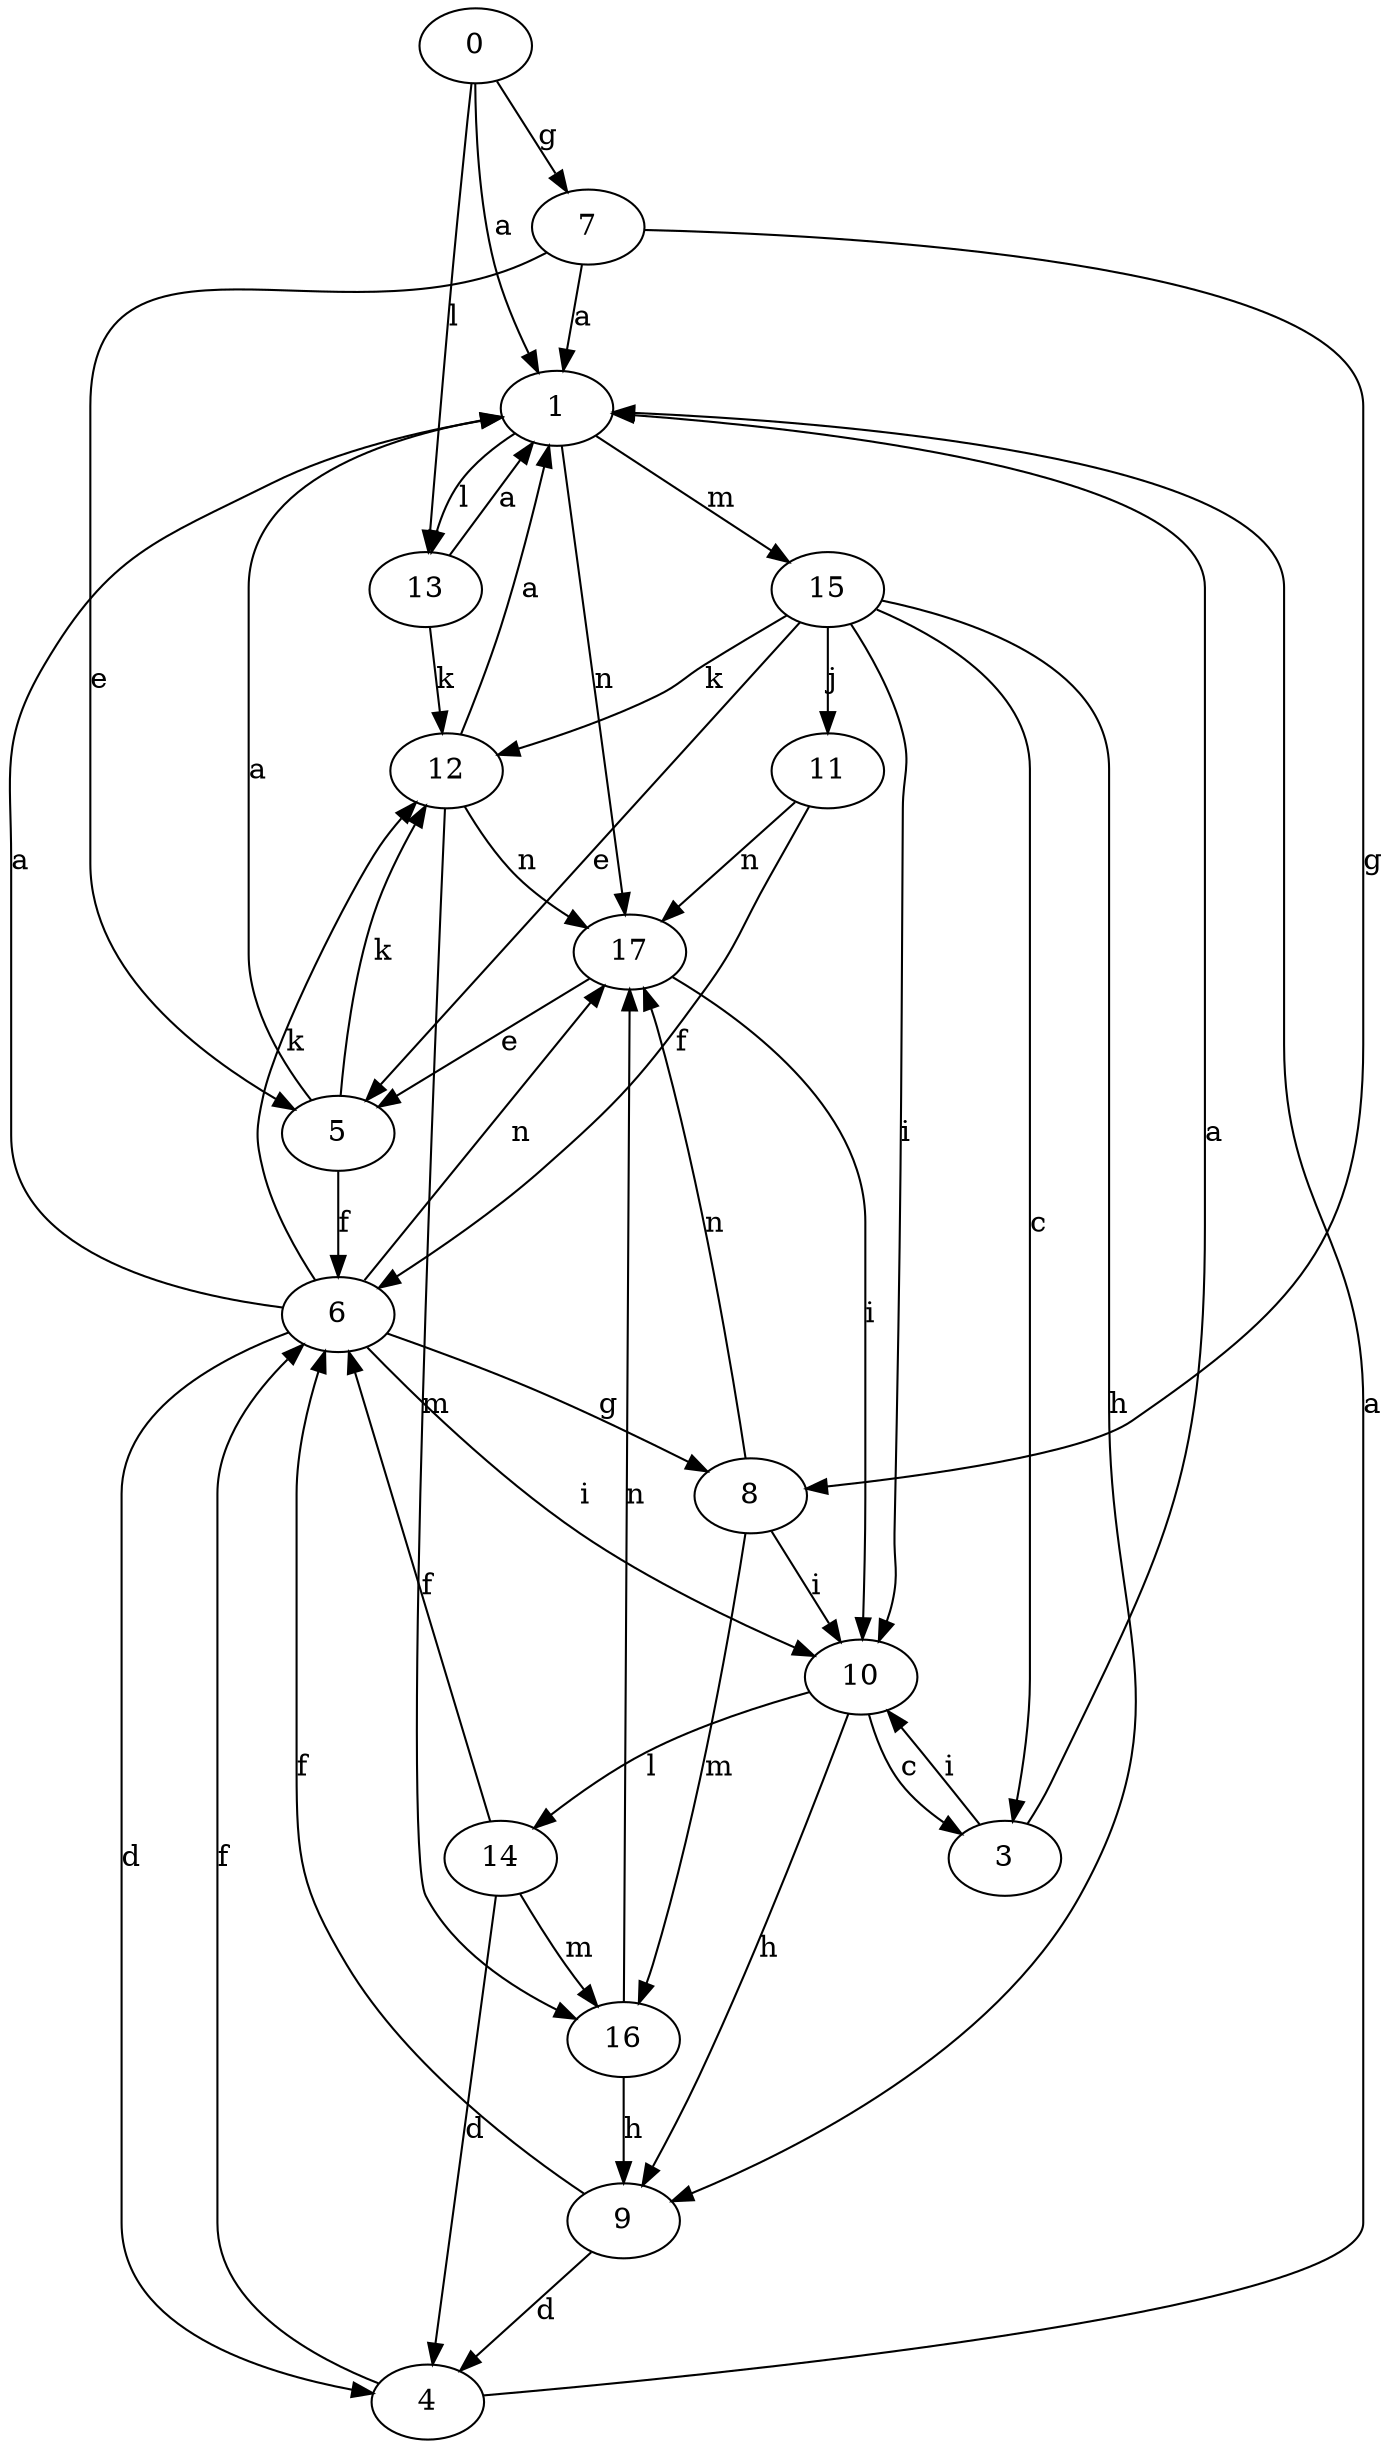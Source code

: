 strict digraph  {
1;
0;
3;
4;
5;
6;
7;
8;
9;
10;
11;
12;
13;
14;
15;
16;
17;
1 -> 13  [label=l];
1 -> 15  [label=m];
1 -> 17  [label=n];
0 -> 1  [label=a];
0 -> 7  [label=g];
0 -> 13  [label=l];
3 -> 1  [label=a];
3 -> 10  [label=i];
4 -> 1  [label=a];
4 -> 6  [label=f];
5 -> 1  [label=a];
5 -> 6  [label=f];
5 -> 12  [label=k];
6 -> 1  [label=a];
6 -> 4  [label=d];
6 -> 8  [label=g];
6 -> 10  [label=i];
6 -> 12  [label=k];
6 -> 17  [label=n];
7 -> 1  [label=a];
7 -> 5  [label=e];
7 -> 8  [label=g];
8 -> 10  [label=i];
8 -> 16  [label=m];
8 -> 17  [label=n];
9 -> 4  [label=d];
9 -> 6  [label=f];
10 -> 3  [label=c];
10 -> 9  [label=h];
10 -> 14  [label=l];
11 -> 6  [label=f];
11 -> 17  [label=n];
12 -> 1  [label=a];
12 -> 16  [label=m];
12 -> 17  [label=n];
13 -> 1  [label=a];
13 -> 12  [label=k];
14 -> 4  [label=d];
14 -> 6  [label=f];
14 -> 16  [label=m];
15 -> 3  [label=c];
15 -> 5  [label=e];
15 -> 9  [label=h];
15 -> 10  [label=i];
15 -> 11  [label=j];
15 -> 12  [label=k];
16 -> 9  [label=h];
16 -> 17  [label=n];
17 -> 5  [label=e];
17 -> 10  [label=i];
}
